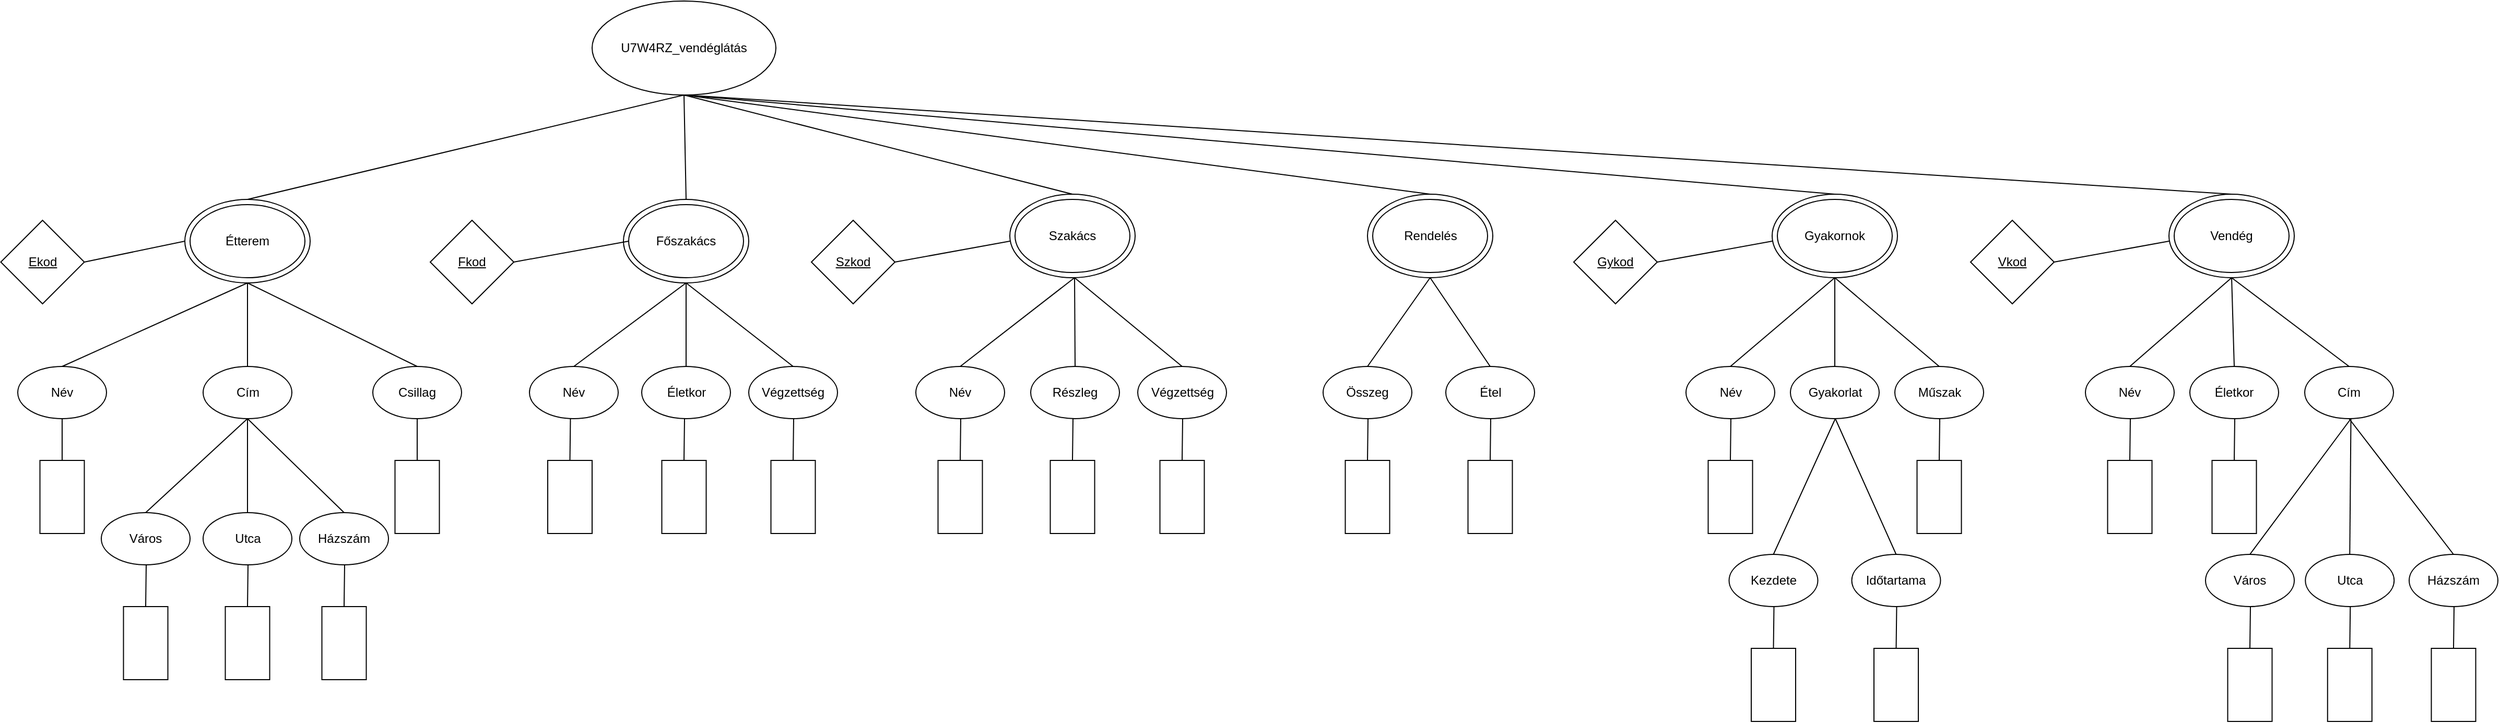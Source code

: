 <mxfile version="28.2.5">
  <diagram name="1 oldal" id="_nQqRZ-DHJSDxQSo--ur">
    <mxGraphModel dx="2911" dy="1260" grid="1" gridSize="10" guides="1" tooltips="1" connect="1" arrows="1" fold="1" page="1" pageScale="1" pageWidth="827" pageHeight="1169" math="0" shadow="0">
      <root>
        <mxCell id="0" />
        <mxCell id="1" parent="0" />
        <mxCell id="N8nY6ACUageVCmm9aM_i-1" value="U7W4RZ_vendéglátás" style="ellipse;whiteSpace=wrap;html=1;" parent="1" vertex="1">
          <mxGeometry x="420" y="50" width="176" height="90" as="geometry" />
        </mxCell>
        <mxCell id="N8nY6ACUageVCmm9aM_i-2" value="" style="ellipse;whiteSpace=wrap;html=1;" parent="1" vertex="1">
          <mxGeometry x="30" y="240" width="120" height="80" as="geometry" />
        </mxCell>
        <mxCell id="N8nY6ACUageVCmm9aM_i-3" value="Étterem" style="ellipse;whiteSpace=wrap;html=1;" parent="1" vertex="1">
          <mxGeometry x="35" y="245" width="110" height="70" as="geometry" />
        </mxCell>
        <mxCell id="N8nY6ACUageVCmm9aM_i-4" value="" style="ellipse;whiteSpace=wrap;html=1;" parent="1" vertex="1">
          <mxGeometry x="450" y="240" width="120" height="80" as="geometry" />
        </mxCell>
        <mxCell id="N8nY6ACUageVCmm9aM_i-5" value="Főszakács" style="ellipse;whiteSpace=wrap;html=1;" parent="1" vertex="1">
          <mxGeometry x="455" y="245" width="110" height="70" as="geometry" />
        </mxCell>
        <mxCell id="N8nY6ACUageVCmm9aM_i-6" value="" style="ellipse;whiteSpace=wrap;html=1;" parent="1" vertex="1">
          <mxGeometry x="820" y="235" width="120" height="80" as="geometry" />
        </mxCell>
        <mxCell id="N8nY6ACUageVCmm9aM_i-7" value="Szakács" style="ellipse;whiteSpace=wrap;html=1;" parent="1" vertex="1">
          <mxGeometry x="825" y="240" width="110" height="70" as="geometry" />
        </mxCell>
        <mxCell id="N8nY6ACUageVCmm9aM_i-8" value="" style="ellipse;whiteSpace=wrap;html=1;" parent="1" vertex="1">
          <mxGeometry x="1930" y="235" width="120" height="80" as="geometry" />
        </mxCell>
        <mxCell id="N8nY6ACUageVCmm9aM_i-9" value="Vendég" style="ellipse;whiteSpace=wrap;html=1;" parent="1" vertex="1">
          <mxGeometry x="1935" y="240" width="110" height="70" as="geometry" />
        </mxCell>
        <mxCell id="N8nY6ACUageVCmm9aM_i-12" value="" style="ellipse;whiteSpace=wrap;html=1;" parent="1" vertex="1">
          <mxGeometry x="1550" y="235" width="120" height="80" as="geometry" />
        </mxCell>
        <mxCell id="N8nY6ACUageVCmm9aM_i-13" value="Gyakornok" style="ellipse;whiteSpace=wrap;html=1;" parent="1" vertex="1">
          <mxGeometry x="1555" y="240" width="110" height="70" as="geometry" />
        </mxCell>
        <mxCell id="N8nY6ACUageVCmm9aM_i-14" value="" style="ellipse;whiteSpace=wrap;html=1;" parent="1" vertex="1">
          <mxGeometry x="1162.5" y="235" width="120" height="80" as="geometry" />
        </mxCell>
        <mxCell id="N8nY6ACUageVCmm9aM_i-15" value="Rendelés" style="ellipse;whiteSpace=wrap;html=1;" parent="1" vertex="1">
          <mxGeometry x="1167.5" y="240" width="110" height="70" as="geometry" />
        </mxCell>
        <mxCell id="N8nY6ACUageVCmm9aM_i-16" value="" style="endArrow=none;html=1;rounded=0;entryX=0.5;entryY=1;entryDx=0;entryDy=0;exitX=0.5;exitY=0;exitDx=0;exitDy=0;" parent="1" source="N8nY6ACUageVCmm9aM_i-2" target="N8nY6ACUageVCmm9aM_i-1" edge="1">
          <mxGeometry width="50" height="50" relative="1" as="geometry">
            <mxPoint x="390" y="380" as="sourcePoint" />
            <mxPoint x="440" y="330" as="targetPoint" />
          </mxGeometry>
        </mxCell>
        <mxCell id="N8nY6ACUageVCmm9aM_i-17" value="" style="endArrow=none;html=1;rounded=0;entryX=0.5;entryY=1;entryDx=0;entryDy=0;exitX=0.5;exitY=0;exitDx=0;exitDy=0;" parent="1" source="N8nY6ACUageVCmm9aM_i-4" target="N8nY6ACUageVCmm9aM_i-1" edge="1">
          <mxGeometry width="50" height="50" relative="1" as="geometry">
            <mxPoint x="695" y="285" as="sourcePoint" />
            <mxPoint x="763" y="135" as="targetPoint" />
          </mxGeometry>
        </mxCell>
        <mxCell id="N8nY6ACUageVCmm9aM_i-18" value="" style="endArrow=none;html=1;rounded=0;entryX=0.5;entryY=1;entryDx=0;entryDy=0;exitX=0.5;exitY=0;exitDx=0;exitDy=0;" parent="1" source="N8nY6ACUageVCmm9aM_i-6" target="N8nY6ACUageVCmm9aM_i-1" edge="1">
          <mxGeometry width="50" height="50" relative="1" as="geometry">
            <mxPoint x="800" y="325" as="sourcePoint" />
            <mxPoint x="798" y="145" as="targetPoint" />
          </mxGeometry>
        </mxCell>
        <mxCell id="N8nY6ACUageVCmm9aM_i-19" value="" style="endArrow=none;html=1;rounded=0;entryX=0.5;entryY=1;entryDx=0;entryDy=0;exitX=0.5;exitY=0;exitDx=0;exitDy=0;" parent="1" source="N8nY6ACUageVCmm9aM_i-14" target="N8nY6ACUageVCmm9aM_i-1" edge="1">
          <mxGeometry width="50" height="50" relative="1" as="geometry">
            <mxPoint x="880" y="325" as="sourcePoint" />
            <mxPoint x="798" y="145" as="targetPoint" />
          </mxGeometry>
        </mxCell>
        <mxCell id="N8nY6ACUageVCmm9aM_i-20" value="" style="endArrow=none;html=1;rounded=0;entryX=0.5;entryY=1;entryDx=0;entryDy=0;exitX=0.5;exitY=0;exitDx=0;exitDy=0;" parent="1" source="N8nY6ACUageVCmm9aM_i-12" target="N8nY6ACUageVCmm9aM_i-1" edge="1">
          <mxGeometry width="50" height="50" relative="1" as="geometry">
            <mxPoint x="1020" y="325" as="sourcePoint" />
            <mxPoint x="798" y="145" as="targetPoint" />
          </mxGeometry>
        </mxCell>
        <mxCell id="N8nY6ACUageVCmm9aM_i-21" value="" style="endArrow=none;html=1;rounded=0;exitX=0.5;exitY=0;exitDx=0;exitDy=0;entryX=0.5;entryY=1;entryDx=0;entryDy=0;" parent="1" source="N8nY6ACUageVCmm9aM_i-8" target="N8nY6ACUageVCmm9aM_i-1" edge="1">
          <mxGeometry width="50" height="50" relative="1" as="geometry">
            <mxPoint x="1100" y="225" as="sourcePoint" />
            <mxPoint x="800" y="145" as="targetPoint" />
          </mxGeometry>
        </mxCell>
        <mxCell id="N8nY6ACUageVCmm9aM_i-22" value="Név" style="ellipse;whiteSpace=wrap;html=1;" parent="1" vertex="1">
          <mxGeometry x="-130" y="400" width="85" height="50" as="geometry" />
        </mxCell>
        <mxCell id="N8nY6ACUageVCmm9aM_i-23" value="Cím" style="ellipse;whiteSpace=wrap;html=1;" parent="1" vertex="1">
          <mxGeometry x="47.5" y="400" width="85" height="50" as="geometry" />
        </mxCell>
        <mxCell id="N8nY6ACUageVCmm9aM_i-24" value="Csillag" style="ellipse;whiteSpace=wrap;html=1;" parent="1" vertex="1">
          <mxGeometry x="210" y="400" width="85" height="50" as="geometry" />
        </mxCell>
        <mxCell id="N8nY6ACUageVCmm9aM_i-25" value="" style="endArrow=none;html=1;rounded=0;entryX=0.5;entryY=1;entryDx=0;entryDy=0;exitX=0.5;exitY=0;exitDx=0;exitDy=0;" parent="1" source="N8nY6ACUageVCmm9aM_i-22" target="N8nY6ACUageVCmm9aM_i-2" edge="1">
          <mxGeometry width="50" height="50" relative="1" as="geometry">
            <mxPoint x="330" y="380" as="sourcePoint" />
            <mxPoint x="20" y="320" as="targetPoint" />
          </mxGeometry>
        </mxCell>
        <mxCell id="N8nY6ACUageVCmm9aM_i-26" value="" style="endArrow=none;html=1;rounded=0;entryX=0.5;entryY=1;entryDx=0;entryDy=0;exitX=0.5;exitY=0;exitDx=0;exitDy=0;" parent="1" source="N8nY6ACUageVCmm9aM_i-23" target="N8nY6ACUageVCmm9aM_i-2" edge="1">
          <mxGeometry width="50" height="50" relative="1" as="geometry">
            <mxPoint x="30" y="440" as="sourcePoint" />
            <mxPoint x="137" y="360" as="targetPoint" />
          </mxGeometry>
        </mxCell>
        <mxCell id="N8nY6ACUageVCmm9aM_i-27" value="" style="endArrow=none;html=1;rounded=0;entryX=0.5;entryY=1;entryDx=0;entryDy=0;exitX=0.5;exitY=0;exitDx=0;exitDy=0;" parent="1" source="N8nY6ACUageVCmm9aM_i-24" target="N8nY6ACUageVCmm9aM_i-2" edge="1">
          <mxGeometry width="50" height="50" relative="1" as="geometry">
            <mxPoint x="210" y="450" as="sourcePoint" />
            <mxPoint x="150" y="320" as="targetPoint" />
          </mxGeometry>
        </mxCell>
        <mxCell id="N8nY6ACUageVCmm9aM_i-28" value="" style="rounded=0;whiteSpace=wrap;html=1;direction=south;" parent="1" vertex="1">
          <mxGeometry x="-108.75" y="490" width="42.5" height="70" as="geometry" />
        </mxCell>
        <mxCell id="N8nY6ACUageVCmm9aM_i-29" value="" style="endArrow=none;html=1;rounded=0;entryX=0.5;entryY=1;entryDx=0;entryDy=0;exitX=0;exitY=0.5;exitDx=0;exitDy=0;" parent="1" source="N8nY6ACUageVCmm9aM_i-28" target="N8nY6ACUageVCmm9aM_i-22" edge="1">
          <mxGeometry width="50" height="50" relative="1" as="geometry">
            <mxPoint x="330" y="380" as="sourcePoint" />
            <mxPoint x="380" y="330" as="targetPoint" />
          </mxGeometry>
        </mxCell>
        <mxCell id="N8nY6ACUageVCmm9aM_i-30" value="" style="rounded=0;whiteSpace=wrap;html=1;direction=south;" parent="1" vertex="1">
          <mxGeometry x="231.25" y="490" width="42.5" height="70" as="geometry" />
        </mxCell>
        <mxCell id="N8nY6ACUageVCmm9aM_i-31" value="" style="endArrow=none;html=1;rounded=0;exitX=0;exitY=0.5;exitDx=0;exitDy=0;entryX=0.5;entryY=1;entryDx=0;entryDy=0;" parent="1" source="N8nY6ACUageVCmm9aM_i-30" target="N8nY6ACUageVCmm9aM_i-24" edge="1">
          <mxGeometry width="50" height="50" relative="1" as="geometry">
            <mxPoint x="40" y="500" as="sourcePoint" />
            <mxPoint x="60" y="470" as="targetPoint" />
          </mxGeometry>
        </mxCell>
        <mxCell id="N8nY6ACUageVCmm9aM_i-32" value="Város" style="ellipse;whiteSpace=wrap;html=1;" parent="1" vertex="1">
          <mxGeometry x="-50" y="540" width="85" height="50" as="geometry" />
        </mxCell>
        <mxCell id="N8nY6ACUageVCmm9aM_i-33" value="Utca" style="ellipse;whiteSpace=wrap;html=1;" parent="1" vertex="1">
          <mxGeometry x="47.5" y="540" width="85" height="50" as="geometry" />
        </mxCell>
        <mxCell id="N8nY6ACUageVCmm9aM_i-34" value="Házszám" style="ellipse;whiteSpace=wrap;html=1;" parent="1" vertex="1">
          <mxGeometry x="140" y="540" width="85" height="50" as="geometry" />
        </mxCell>
        <mxCell id="N8nY6ACUageVCmm9aM_i-35" value="" style="endArrow=none;html=1;rounded=0;entryX=0.5;entryY=1;entryDx=0;entryDy=0;exitX=0.5;exitY=0;exitDx=0;exitDy=0;" parent="1" source="N8nY6ACUageVCmm9aM_i-32" target="N8nY6ACUageVCmm9aM_i-23" edge="1">
          <mxGeometry width="50" height="50" relative="1" as="geometry">
            <mxPoint x="-20" y="450" as="sourcePoint" />
            <mxPoint x="157" y="370" as="targetPoint" />
          </mxGeometry>
        </mxCell>
        <mxCell id="N8nY6ACUageVCmm9aM_i-36" value="" style="endArrow=none;html=1;rounded=0;entryX=0.5;entryY=1;entryDx=0;entryDy=0;exitX=0.5;exitY=0;exitDx=0;exitDy=0;" parent="1" source="N8nY6ACUageVCmm9aM_i-33" target="N8nY6ACUageVCmm9aM_i-23" edge="1">
          <mxGeometry width="50" height="50" relative="1" as="geometry">
            <mxPoint x="150" y="540" as="sourcePoint" />
            <mxPoint x="327" y="460" as="targetPoint" />
          </mxGeometry>
        </mxCell>
        <mxCell id="N8nY6ACUageVCmm9aM_i-37" value="" style="endArrow=none;html=1;rounded=0;entryX=0.5;entryY=1;entryDx=0;entryDy=0;exitX=0.5;exitY=0;exitDx=0;exitDy=0;" parent="1" source="N8nY6ACUageVCmm9aM_i-34" target="N8nY6ACUageVCmm9aM_i-23" edge="1">
          <mxGeometry width="50" height="50" relative="1" as="geometry">
            <mxPoint x="100" y="550" as="sourcePoint" />
            <mxPoint x="277" y="470" as="targetPoint" />
          </mxGeometry>
        </mxCell>
        <mxCell id="N8nY6ACUageVCmm9aM_i-38" value="" style="rounded=0;whiteSpace=wrap;html=1;direction=south;" parent="1" vertex="1">
          <mxGeometry x="-28.75" y="630" width="42.5" height="70" as="geometry" />
        </mxCell>
        <mxCell id="N8nY6ACUageVCmm9aM_i-39" value="" style="endArrow=none;html=1;rounded=0;entryX=0.5;entryY=1;entryDx=0;entryDy=0;exitX=0;exitY=0.5;exitDx=0;exitDy=0;" parent="1" source="N8nY6ACUageVCmm9aM_i-38" edge="1">
          <mxGeometry width="50" height="50" relative="1" as="geometry">
            <mxPoint x="410" y="520" as="sourcePoint" />
            <mxPoint x="-7" y="590" as="targetPoint" />
          </mxGeometry>
        </mxCell>
        <mxCell id="N8nY6ACUageVCmm9aM_i-40" value="" style="rounded=0;whiteSpace=wrap;html=1;direction=south;" parent="1" vertex="1">
          <mxGeometry x="68.75" y="630" width="42.5" height="70" as="geometry" />
        </mxCell>
        <mxCell id="N8nY6ACUageVCmm9aM_i-41" value="" style="endArrow=none;html=1;rounded=0;entryX=0.5;entryY=1;entryDx=0;entryDy=0;exitX=0;exitY=0.5;exitDx=0;exitDy=0;" parent="1" source="N8nY6ACUageVCmm9aM_i-40" edge="1">
          <mxGeometry width="50" height="50" relative="1" as="geometry">
            <mxPoint x="507.5" y="520" as="sourcePoint" />
            <mxPoint x="90.5" y="590" as="targetPoint" />
          </mxGeometry>
        </mxCell>
        <mxCell id="N8nY6ACUageVCmm9aM_i-42" value="" style="rounded=0;whiteSpace=wrap;html=1;direction=south;" parent="1" vertex="1">
          <mxGeometry x="161.25" y="630" width="42.5" height="70" as="geometry" />
        </mxCell>
        <mxCell id="N8nY6ACUageVCmm9aM_i-43" value="" style="endArrow=none;html=1;rounded=0;entryX=0.5;entryY=1;entryDx=0;entryDy=0;exitX=0;exitY=0.5;exitDx=0;exitDy=0;" parent="1" source="N8nY6ACUageVCmm9aM_i-42" edge="1">
          <mxGeometry width="50" height="50" relative="1" as="geometry">
            <mxPoint x="600" y="520" as="sourcePoint" />
            <mxPoint x="183" y="590" as="targetPoint" />
          </mxGeometry>
        </mxCell>
        <mxCell id="N8nY6ACUageVCmm9aM_i-44" value="&lt;u&gt;Ekod&lt;/u&gt;" style="rhombus;whiteSpace=wrap;html=1;" parent="1" vertex="1">
          <mxGeometry x="-146.25" y="260" width="80" height="80" as="geometry" />
        </mxCell>
        <mxCell id="N8nY6ACUageVCmm9aM_i-45" value="" style="endArrow=none;html=1;rounded=0;entryX=0;entryY=0.5;entryDx=0;entryDy=0;exitX=1;exitY=0.5;exitDx=0;exitDy=0;" parent="1" source="N8nY6ACUageVCmm9aM_i-44" target="N8nY6ACUageVCmm9aM_i-2" edge="1">
          <mxGeometry width="50" height="50" relative="1" as="geometry">
            <mxPoint x="10" y="410" as="sourcePoint" />
            <mxPoint x="187" y="330" as="targetPoint" />
          </mxGeometry>
        </mxCell>
        <mxCell id="il1cukU8HczHpNiMkcWU-1" value="Név" style="ellipse;whiteSpace=wrap;html=1;" parent="1" vertex="1">
          <mxGeometry x="360" y="400" width="85" height="50" as="geometry" />
        </mxCell>
        <mxCell id="il1cukU8HczHpNiMkcWU-2" value="" style="endArrow=none;html=1;rounded=0;entryX=0.5;entryY=1;entryDx=0;entryDy=0;exitX=0.5;exitY=0;exitDx=0;exitDy=0;" parent="1" source="il1cukU8HczHpNiMkcWU-1" target="N8nY6ACUageVCmm9aM_i-4" edge="1">
          <mxGeometry width="50" height="50" relative="1" as="geometry">
            <mxPoint x="820" y="380" as="sourcePoint" />
            <mxPoint x="525" y="260" as="targetPoint" />
          </mxGeometry>
        </mxCell>
        <mxCell id="il1cukU8HczHpNiMkcWU-3" value="Életkor" style="ellipse;whiteSpace=wrap;html=1;" parent="1" vertex="1">
          <mxGeometry x="467.5" y="400" width="85" height="50" as="geometry" />
        </mxCell>
        <mxCell id="il1cukU8HczHpNiMkcWU-4" value="" style="endArrow=none;html=1;rounded=0;entryX=0.5;entryY=1;entryDx=0;entryDy=0;exitX=0.5;exitY=0;exitDx=0;exitDy=0;" parent="1" source="il1cukU8HczHpNiMkcWU-3" target="N8nY6ACUageVCmm9aM_i-4" edge="1">
          <mxGeometry width="50" height="50" relative="1" as="geometry">
            <mxPoint x="945" y="400" as="sourcePoint" />
            <mxPoint x="495" y="260" as="targetPoint" />
          </mxGeometry>
        </mxCell>
        <mxCell id="il1cukU8HczHpNiMkcWU-5" value="Végzettség" style="ellipse;whiteSpace=wrap;html=1;" parent="1" vertex="1">
          <mxGeometry x="570" y="400" width="85" height="50" as="geometry" />
        </mxCell>
        <mxCell id="il1cukU8HczHpNiMkcWU-6" value="" style="endArrow=none;html=1;rounded=0;entryX=0.5;entryY=1;entryDx=0;entryDy=0;exitX=0.5;exitY=0;exitDx=0;exitDy=0;" parent="1" source="il1cukU8HczHpNiMkcWU-5" target="N8nY6ACUageVCmm9aM_i-4" edge="1">
          <mxGeometry width="50" height="50" relative="1" as="geometry">
            <mxPoint x="1010" y="430" as="sourcePoint" />
            <mxPoint x="770" y="370" as="targetPoint" />
          </mxGeometry>
        </mxCell>
        <mxCell id="il1cukU8HczHpNiMkcWU-7" value="&lt;u&gt;Fkod&lt;/u&gt;" style="rhombus;whiteSpace=wrap;html=1;" parent="1" vertex="1">
          <mxGeometry x="265" y="260" width="80" height="80" as="geometry" />
        </mxCell>
        <mxCell id="il1cukU8HczHpNiMkcWU-8" value="" style="endArrow=none;html=1;rounded=0;entryX=0;entryY=0.5;entryDx=0;entryDy=0;exitX=1;exitY=0.5;exitDx=0;exitDy=0;" parent="1" source="il1cukU8HczHpNiMkcWU-7" edge="1">
          <mxGeometry width="50" height="50" relative="1" as="geometry">
            <mxPoint x="421.25" y="410" as="sourcePoint" />
            <mxPoint x="455" y="280" as="targetPoint" />
          </mxGeometry>
        </mxCell>
        <mxCell id="eT_4xWU_fe6jKY7ryJaL-1" value="&lt;u&gt;Szkod&lt;/u&gt;" style="rhombus;whiteSpace=wrap;html=1;" parent="1" vertex="1">
          <mxGeometry x="630" y="260" width="80" height="80" as="geometry" />
        </mxCell>
        <mxCell id="eT_4xWU_fe6jKY7ryJaL-2" value="" style="endArrow=none;html=1;rounded=0;entryX=0;entryY=0.5;entryDx=0;entryDy=0;exitX=1;exitY=0.5;exitDx=0;exitDy=0;" parent="1" source="eT_4xWU_fe6jKY7ryJaL-1" edge="1">
          <mxGeometry width="50" height="50" relative="1" as="geometry">
            <mxPoint x="786.25" y="410" as="sourcePoint" />
            <mxPoint x="820" y="280" as="targetPoint" />
          </mxGeometry>
        </mxCell>
        <mxCell id="eT_4xWU_fe6jKY7ryJaL-3" value="Név" style="ellipse;whiteSpace=wrap;html=1;" parent="1" vertex="1">
          <mxGeometry x="730" y="400" width="85" height="50" as="geometry" />
        </mxCell>
        <mxCell id="eT_4xWU_fe6jKY7ryJaL-4" value="Részleg" style="ellipse;whiteSpace=wrap;html=1;" parent="1" vertex="1">
          <mxGeometry x="840" y="400" width="85" height="50" as="geometry" />
        </mxCell>
        <mxCell id="eT_4xWU_fe6jKY7ryJaL-5" value="Végzettség" style="ellipse;whiteSpace=wrap;html=1;" parent="1" vertex="1">
          <mxGeometry x="942.5" y="400" width="85" height="50" as="geometry" />
        </mxCell>
        <mxCell id="eT_4xWU_fe6jKY7ryJaL-6" value="" style="endArrow=none;html=1;rounded=0;entryX=0.5;entryY=1;entryDx=0;entryDy=0;exitX=0.5;exitY=0;exitDx=0;exitDy=0;" parent="1" source="eT_4xWU_fe6jKY7ryJaL-3" edge="1">
          <mxGeometry width="50" height="50" relative="1" as="geometry">
            <mxPoint x="775" y="395" as="sourcePoint" />
            <mxPoint x="882" y="315" as="targetPoint" />
          </mxGeometry>
        </mxCell>
        <mxCell id="eT_4xWU_fe6jKY7ryJaL-7" value="" style="endArrow=none;html=1;rounded=0;entryX=0.5;entryY=1;entryDx=0;entryDy=0;exitX=0.5;exitY=0;exitDx=0;exitDy=0;" parent="1" source="eT_4xWU_fe6jKY7ryJaL-4" edge="1">
          <mxGeometry width="50" height="50" relative="1" as="geometry">
            <mxPoint x="882" y="395" as="sourcePoint" />
            <mxPoint x="882" y="315" as="targetPoint" />
          </mxGeometry>
        </mxCell>
        <mxCell id="eT_4xWU_fe6jKY7ryJaL-8" value="" style="endArrow=none;html=1;rounded=0;entryX=0.5;entryY=1;entryDx=0;entryDy=0;exitX=0.5;exitY=0;exitDx=0;exitDy=0;" parent="1" source="eT_4xWU_fe6jKY7ryJaL-5" edge="1">
          <mxGeometry width="50" height="50" relative="1" as="geometry">
            <mxPoint x="985" y="395" as="sourcePoint" />
            <mxPoint x="882" y="315" as="targetPoint" />
          </mxGeometry>
        </mxCell>
        <mxCell id="eT_4xWU_fe6jKY7ryJaL-10" value="Összeg" style="ellipse;whiteSpace=wrap;html=1;" parent="1" vertex="1">
          <mxGeometry x="1120" y="400" width="85" height="50" as="geometry" />
        </mxCell>
        <mxCell id="eT_4xWU_fe6jKY7ryJaL-11" value="Étel" style="ellipse;whiteSpace=wrap;html=1;" parent="1" vertex="1">
          <mxGeometry x="1237.5" y="400" width="85" height="50" as="geometry" />
        </mxCell>
        <mxCell id="eT_4xWU_fe6jKY7ryJaL-12" value="" style="endArrow=none;html=1;rounded=0;entryX=0.5;entryY=1;entryDx=0;entryDy=0;exitX=0.5;exitY=0;exitDx=0;exitDy=0;" parent="1" source="eT_4xWU_fe6jKY7ryJaL-10" target="N8nY6ACUageVCmm9aM_i-14" edge="1">
          <mxGeometry width="50" height="50" relative="1" as="geometry">
            <mxPoint x="1043" y="435" as="sourcePoint" />
            <mxPoint x="940" y="350" as="targetPoint" />
          </mxGeometry>
        </mxCell>
        <mxCell id="eT_4xWU_fe6jKY7ryJaL-13" value="" style="endArrow=none;html=1;rounded=0;entryX=0.5;entryY=1;entryDx=0;entryDy=0;exitX=0.5;exitY=0;exitDx=0;exitDy=0;" parent="1" source="eT_4xWU_fe6jKY7ryJaL-11" target="N8nY6ACUageVCmm9aM_i-14" edge="1">
          <mxGeometry width="50" height="50" relative="1" as="geometry">
            <mxPoint x="1343" y="425" as="sourcePoint" />
            <mxPoint x="1240" y="340" as="targetPoint" />
          </mxGeometry>
        </mxCell>
        <mxCell id="eT_4xWU_fe6jKY7ryJaL-14" value="Név" style="ellipse;whiteSpace=wrap;html=1;" parent="1" vertex="1">
          <mxGeometry x="1467.5" y="400" width="85" height="50" as="geometry" />
        </mxCell>
        <mxCell id="eT_4xWU_fe6jKY7ryJaL-15" value="&lt;u&gt;Gykod&lt;/u&gt;" style="rhombus;whiteSpace=wrap;html=1;" parent="1" vertex="1">
          <mxGeometry x="1360" y="260" width="80" height="80" as="geometry" />
        </mxCell>
        <mxCell id="eT_4xWU_fe6jKY7ryJaL-16" value="" style="endArrow=none;html=1;rounded=0;entryX=0;entryY=0.5;entryDx=0;entryDy=0;exitX=1;exitY=0.5;exitDx=0;exitDy=0;" parent="1" source="eT_4xWU_fe6jKY7ryJaL-15" edge="1">
          <mxGeometry width="50" height="50" relative="1" as="geometry">
            <mxPoint x="1516.25" y="410" as="sourcePoint" />
            <mxPoint x="1550" y="280" as="targetPoint" />
          </mxGeometry>
        </mxCell>
        <mxCell id="eT_4xWU_fe6jKY7ryJaL-17" value="Gyakorlat" style="ellipse;whiteSpace=wrap;html=1;" parent="1" vertex="1">
          <mxGeometry x="1567.5" y="400" width="85" height="50" as="geometry" />
        </mxCell>
        <mxCell id="eT_4xWU_fe6jKY7ryJaL-18" value="Műszak" style="ellipse;whiteSpace=wrap;html=1;" parent="1" vertex="1">
          <mxGeometry x="1667.5" y="400" width="85" height="50" as="geometry" />
        </mxCell>
        <mxCell id="eT_4xWU_fe6jKY7ryJaL-19" value="" style="endArrow=none;html=1;rounded=0;entryX=0.5;entryY=1;entryDx=0;entryDy=0;exitX=0.5;exitY=0;exitDx=0;exitDy=0;" parent="1" source="eT_4xWU_fe6jKY7ryJaL-14" target="N8nY6ACUageVCmm9aM_i-12" edge="1">
          <mxGeometry width="50" height="50" relative="1" as="geometry">
            <mxPoint x="1307" y="455" as="sourcePoint" />
            <mxPoint x="1250" y="370" as="targetPoint" />
          </mxGeometry>
        </mxCell>
        <mxCell id="eT_4xWU_fe6jKY7ryJaL-20" value="" style="endArrow=none;html=1;rounded=0;entryX=0.5;entryY=1;entryDx=0;entryDy=0;exitX=0.5;exitY=0;exitDx=0;exitDy=0;" parent="1" source="eT_4xWU_fe6jKY7ryJaL-17" target="N8nY6ACUageVCmm9aM_i-12" edge="1">
          <mxGeometry width="50" height="50" relative="1" as="geometry">
            <mxPoint x="1557" y="465" as="sourcePoint" />
            <mxPoint x="1500" y="380" as="targetPoint" />
          </mxGeometry>
        </mxCell>
        <mxCell id="eT_4xWU_fe6jKY7ryJaL-21" value="" style="endArrow=none;html=1;rounded=0;entryX=0.5;entryY=1;entryDx=0;entryDy=0;exitX=0.5;exitY=0;exitDx=0;exitDy=0;" parent="1" source="eT_4xWU_fe6jKY7ryJaL-18" target="N8nY6ACUageVCmm9aM_i-12" edge="1">
          <mxGeometry width="50" height="50" relative="1" as="geometry">
            <mxPoint x="1707" y="465" as="sourcePoint" />
            <mxPoint x="1650" y="380" as="targetPoint" />
          </mxGeometry>
        </mxCell>
        <mxCell id="eT_4xWU_fe6jKY7ryJaL-22" value="Kezdete" style="ellipse;whiteSpace=wrap;html=1;" parent="1" vertex="1">
          <mxGeometry x="1508.75" y="580" width="85" height="50" as="geometry" />
        </mxCell>
        <mxCell id="eT_4xWU_fe6jKY7ryJaL-23" value="Időtartama" style="ellipse;whiteSpace=wrap;html=1;" parent="1" vertex="1">
          <mxGeometry x="1626.25" y="580" width="85" height="50" as="geometry" />
        </mxCell>
        <mxCell id="eT_4xWU_fe6jKY7ryJaL-24" value="" style="endArrow=none;html=1;rounded=0;entryX=0.5;entryY=1;entryDx=0;entryDy=0;exitX=0.5;exitY=0;exitDx=0;exitDy=0;" parent="1" source="eT_4xWU_fe6jKY7ryJaL-22" edge="1">
          <mxGeometry width="50" height="50" relative="1" as="geometry">
            <mxPoint x="1430.5" y="570" as="sourcePoint" />
            <mxPoint x="1610.5" y="450" as="targetPoint" />
          </mxGeometry>
        </mxCell>
        <mxCell id="eT_4xWU_fe6jKY7ryJaL-25" value="" style="endArrow=none;html=1;rounded=0;entryX=0.5;entryY=1;entryDx=0;entryDy=0;exitX=0.5;exitY=0;exitDx=0;exitDy=0;" parent="1" source="eT_4xWU_fe6jKY7ryJaL-23" edge="1">
          <mxGeometry width="50" height="50" relative="1" as="geometry">
            <mxPoint x="1730.5" y="560" as="sourcePoint" />
            <mxPoint x="1610.5" y="450" as="targetPoint" />
          </mxGeometry>
        </mxCell>
        <mxCell id="eT_4xWU_fe6jKY7ryJaL-26" value="&lt;u&gt;Vkod&lt;/u&gt;" style="rhombus;whiteSpace=wrap;html=1;" parent="1" vertex="1">
          <mxGeometry x="1740" y="260" width="80" height="80" as="geometry" />
        </mxCell>
        <mxCell id="eT_4xWU_fe6jKY7ryJaL-27" value="" style="endArrow=none;html=1;rounded=0;entryX=0;entryY=0.5;entryDx=0;entryDy=0;exitX=1;exitY=0.5;exitDx=0;exitDy=0;" parent="1" source="eT_4xWU_fe6jKY7ryJaL-26" edge="1">
          <mxGeometry width="50" height="50" relative="1" as="geometry">
            <mxPoint x="1896.25" y="410" as="sourcePoint" />
            <mxPoint x="1930" y="280" as="targetPoint" />
          </mxGeometry>
        </mxCell>
        <mxCell id="eT_4xWU_fe6jKY7ryJaL-28" value="Név" style="ellipse;whiteSpace=wrap;html=1;" parent="1" vertex="1">
          <mxGeometry x="1850" y="400" width="85" height="50" as="geometry" />
        </mxCell>
        <mxCell id="eT_4xWU_fe6jKY7ryJaL-29" value="Életkor" style="ellipse;whiteSpace=wrap;html=1;" parent="1" vertex="1">
          <mxGeometry x="1950" y="400" width="85" height="50" as="geometry" />
        </mxCell>
        <mxCell id="eT_4xWU_fe6jKY7ryJaL-31" value="" style="endArrow=none;html=1;rounded=0;entryX=0.5;entryY=1;entryDx=0;entryDy=0;exitX=0.5;exitY=0;exitDx=0;exitDy=0;" parent="1" source="eT_4xWU_fe6jKY7ryJaL-28" target="N8nY6ACUageVCmm9aM_i-8" edge="1">
          <mxGeometry width="50" height="50" relative="1" as="geometry">
            <mxPoint x="1570" y="425" as="sourcePoint" />
            <mxPoint x="1670" y="340" as="targetPoint" />
          </mxGeometry>
        </mxCell>
        <mxCell id="eT_4xWU_fe6jKY7ryJaL-32" value="" style="endArrow=none;html=1;rounded=0;entryX=0.5;entryY=1;entryDx=0;entryDy=0;exitX=0.5;exitY=0;exitDx=0;exitDy=0;" parent="1" source="eT_4xWU_fe6jKY7ryJaL-29" target="N8nY6ACUageVCmm9aM_i-8" edge="1">
          <mxGeometry width="50" height="50" relative="1" as="geometry">
            <mxPoint x="1860" y="445" as="sourcePoint" />
            <mxPoint x="1960" y="360" as="targetPoint" />
          </mxGeometry>
        </mxCell>
        <mxCell id="eT_4xWU_fe6jKY7ryJaL-33" value="Cím" style="ellipse;whiteSpace=wrap;html=1;" parent="1" vertex="1">
          <mxGeometry x="2060" y="400" width="85" height="50" as="geometry" />
        </mxCell>
        <mxCell id="eT_4xWU_fe6jKY7ryJaL-34" value="" style="endArrow=none;html=1;rounded=0;entryX=0.5;entryY=0;entryDx=0;entryDy=0;exitX=0.5;exitY=1;exitDx=0;exitDy=0;" parent="1" source="N8nY6ACUageVCmm9aM_i-8" target="eT_4xWU_fe6jKY7ryJaL-33" edge="1">
          <mxGeometry width="50" height="50" relative="1" as="geometry">
            <mxPoint x="1993" y="445" as="sourcePoint" />
            <mxPoint x="1990" y="360" as="targetPoint" />
          </mxGeometry>
        </mxCell>
        <mxCell id="eT_4xWU_fe6jKY7ryJaL-35" value="Város" style="ellipse;whiteSpace=wrap;html=1;" parent="1" vertex="1">
          <mxGeometry x="1965" y="580" width="85" height="50" as="geometry" />
        </mxCell>
        <mxCell id="eT_4xWU_fe6jKY7ryJaL-36" value="Utca" style="ellipse;whiteSpace=wrap;html=1;" parent="1" vertex="1">
          <mxGeometry x="2060.63" y="580" width="85" height="50" as="geometry" />
        </mxCell>
        <mxCell id="eT_4xWU_fe6jKY7ryJaL-37" value="" style="endArrow=none;html=1;rounded=0;entryX=0.5;entryY=1;entryDx=0;entryDy=0;exitX=0.5;exitY=0;exitDx=0;exitDy=0;" parent="1" source="eT_4xWU_fe6jKY7ryJaL-35" edge="1">
          <mxGeometry width="50" height="50" relative="1" as="geometry">
            <mxPoint x="1924.25" y="570" as="sourcePoint" />
            <mxPoint x="2104.25" y="450" as="targetPoint" />
          </mxGeometry>
        </mxCell>
        <mxCell id="eT_4xWU_fe6jKY7ryJaL-38" value="" style="endArrow=none;html=1;rounded=0;entryX=0.5;entryY=1;entryDx=0;entryDy=0;exitX=0.5;exitY=0;exitDx=0;exitDy=0;" parent="1" source="eT_4xWU_fe6jKY7ryJaL-36" edge="1">
          <mxGeometry width="50" height="50" relative="1" as="geometry">
            <mxPoint x="2224.25" y="560" as="sourcePoint" />
            <mxPoint x="2104.25" y="450" as="targetPoint" />
          </mxGeometry>
        </mxCell>
        <mxCell id="eT_4xWU_fe6jKY7ryJaL-39" value="Házszám" style="ellipse;whiteSpace=wrap;html=1;" parent="1" vertex="1">
          <mxGeometry x="2160" y="580" width="85" height="50" as="geometry" />
        </mxCell>
        <mxCell id="eT_4xWU_fe6jKY7ryJaL-40" value="" style="endArrow=none;html=1;rounded=0;entryX=0.5;entryY=1;entryDx=0;entryDy=0;exitX=0.5;exitY=0;exitDx=0;exitDy=0;" parent="1" source="eT_4xWU_fe6jKY7ryJaL-39" target="eT_4xWU_fe6jKY7ryJaL-33" edge="1">
          <mxGeometry width="50" height="50" relative="1" as="geometry">
            <mxPoint x="2260" y="660" as="sourcePoint" />
            <mxPoint x="2140" y="550" as="targetPoint" />
          </mxGeometry>
        </mxCell>
        <mxCell id="eT_4xWU_fe6jKY7ryJaL-42" value="" style="rounded=0;whiteSpace=wrap;html=1;direction=south;" parent="1" vertex="1">
          <mxGeometry x="377.5" y="490" width="42.5" height="70" as="geometry" />
        </mxCell>
        <mxCell id="eT_4xWU_fe6jKY7ryJaL-43" value="" style="endArrow=none;html=1;rounded=0;exitX=0;exitY=0.5;exitDx=0;exitDy=0;entryX=0.5;entryY=1;entryDx=0;entryDy=0;" parent="1" source="eT_4xWU_fe6jKY7ryJaL-42" edge="1">
          <mxGeometry width="50" height="50" relative="1" as="geometry">
            <mxPoint x="186.25" y="500" as="sourcePoint" />
            <mxPoint x="399.25" y="450" as="targetPoint" />
          </mxGeometry>
        </mxCell>
        <mxCell id="eT_4xWU_fe6jKY7ryJaL-44" value="" style="rounded=0;whiteSpace=wrap;html=1;direction=south;" parent="1" vertex="1">
          <mxGeometry x="486.75" y="490" width="42.5" height="70" as="geometry" />
        </mxCell>
        <mxCell id="eT_4xWU_fe6jKY7ryJaL-45" value="" style="endArrow=none;html=1;rounded=0;exitX=0;exitY=0.5;exitDx=0;exitDy=0;entryX=0.5;entryY=1;entryDx=0;entryDy=0;" parent="1" source="eT_4xWU_fe6jKY7ryJaL-44" edge="1">
          <mxGeometry width="50" height="50" relative="1" as="geometry">
            <mxPoint x="295.5" y="500" as="sourcePoint" />
            <mxPoint x="508.5" y="450" as="targetPoint" />
          </mxGeometry>
        </mxCell>
        <mxCell id="eT_4xWU_fe6jKY7ryJaL-46" value="" style="rounded=0;whiteSpace=wrap;html=1;direction=south;" parent="1" vertex="1">
          <mxGeometry x="591.25" y="490" width="42.5" height="70" as="geometry" />
        </mxCell>
        <mxCell id="eT_4xWU_fe6jKY7ryJaL-47" value="" style="endArrow=none;html=1;rounded=0;exitX=0;exitY=0.5;exitDx=0;exitDy=0;entryX=0.5;entryY=1;entryDx=0;entryDy=0;" parent="1" source="eT_4xWU_fe6jKY7ryJaL-46" edge="1">
          <mxGeometry width="50" height="50" relative="1" as="geometry">
            <mxPoint x="400" y="500" as="sourcePoint" />
            <mxPoint x="613" y="450" as="targetPoint" />
          </mxGeometry>
        </mxCell>
        <mxCell id="eT_4xWU_fe6jKY7ryJaL-48" value="" style="rounded=0;whiteSpace=wrap;html=1;direction=south;" parent="1" vertex="1">
          <mxGeometry x="751.25" y="490" width="42.5" height="70" as="geometry" />
        </mxCell>
        <mxCell id="eT_4xWU_fe6jKY7ryJaL-49" value="" style="endArrow=none;html=1;rounded=0;exitX=0;exitY=0.5;exitDx=0;exitDy=0;entryX=0.5;entryY=1;entryDx=0;entryDy=0;" parent="1" source="eT_4xWU_fe6jKY7ryJaL-48" edge="1">
          <mxGeometry width="50" height="50" relative="1" as="geometry">
            <mxPoint x="560" y="500" as="sourcePoint" />
            <mxPoint x="773" y="450" as="targetPoint" />
          </mxGeometry>
        </mxCell>
        <mxCell id="eT_4xWU_fe6jKY7ryJaL-50" value="" style="rounded=0;whiteSpace=wrap;html=1;direction=south;" parent="1" vertex="1">
          <mxGeometry x="858.75" y="490" width="42.5" height="70" as="geometry" />
        </mxCell>
        <mxCell id="eT_4xWU_fe6jKY7ryJaL-51" value="" style="endArrow=none;html=1;rounded=0;exitX=0;exitY=0.5;exitDx=0;exitDy=0;entryX=0.5;entryY=1;entryDx=0;entryDy=0;" parent="1" source="eT_4xWU_fe6jKY7ryJaL-50" edge="1">
          <mxGeometry width="50" height="50" relative="1" as="geometry">
            <mxPoint x="667.5" y="500" as="sourcePoint" />
            <mxPoint x="880.5" y="450" as="targetPoint" />
          </mxGeometry>
        </mxCell>
        <mxCell id="eT_4xWU_fe6jKY7ryJaL-52" value="" style="rounded=0;whiteSpace=wrap;html=1;direction=south;" parent="1" vertex="1">
          <mxGeometry x="963.75" y="490" width="42.5" height="70" as="geometry" />
        </mxCell>
        <mxCell id="eT_4xWU_fe6jKY7ryJaL-53" value="" style="endArrow=none;html=1;rounded=0;exitX=0;exitY=0.5;exitDx=0;exitDy=0;entryX=0.5;entryY=1;entryDx=0;entryDy=0;" parent="1" source="eT_4xWU_fe6jKY7ryJaL-52" edge="1">
          <mxGeometry width="50" height="50" relative="1" as="geometry">
            <mxPoint x="772.5" y="500" as="sourcePoint" />
            <mxPoint x="985.5" y="450" as="targetPoint" />
          </mxGeometry>
        </mxCell>
        <mxCell id="eT_4xWU_fe6jKY7ryJaL-54" value="" style="rounded=0;whiteSpace=wrap;html=1;direction=south;" parent="1" vertex="1">
          <mxGeometry x="1141.25" y="490" width="42.5" height="70" as="geometry" />
        </mxCell>
        <mxCell id="eT_4xWU_fe6jKY7ryJaL-55" value="" style="endArrow=none;html=1;rounded=0;exitX=0;exitY=0.5;exitDx=0;exitDy=0;entryX=0.5;entryY=1;entryDx=0;entryDy=0;" parent="1" source="eT_4xWU_fe6jKY7ryJaL-54" edge="1">
          <mxGeometry width="50" height="50" relative="1" as="geometry">
            <mxPoint x="950" y="500" as="sourcePoint" />
            <mxPoint x="1163" y="450" as="targetPoint" />
          </mxGeometry>
        </mxCell>
        <mxCell id="eT_4xWU_fe6jKY7ryJaL-56" value="" style="rounded=0;whiteSpace=wrap;html=1;direction=south;" parent="1" vertex="1">
          <mxGeometry x="1258.75" y="490" width="42.5" height="70" as="geometry" />
        </mxCell>
        <mxCell id="eT_4xWU_fe6jKY7ryJaL-57" value="" style="endArrow=none;html=1;rounded=0;exitX=0;exitY=0.5;exitDx=0;exitDy=0;entryX=0.5;entryY=1;entryDx=0;entryDy=0;" parent="1" source="eT_4xWU_fe6jKY7ryJaL-56" edge="1">
          <mxGeometry width="50" height="50" relative="1" as="geometry">
            <mxPoint x="1067.5" y="500" as="sourcePoint" />
            <mxPoint x="1280.5" y="450" as="targetPoint" />
          </mxGeometry>
        </mxCell>
        <mxCell id="eT_4xWU_fe6jKY7ryJaL-58" value="" style="rounded=0;whiteSpace=wrap;html=1;direction=south;" parent="1" vertex="1">
          <mxGeometry x="1488.75" y="490" width="42.5" height="70" as="geometry" />
        </mxCell>
        <mxCell id="eT_4xWU_fe6jKY7ryJaL-59" value="" style="endArrow=none;html=1;rounded=0;exitX=0;exitY=0.5;exitDx=0;exitDy=0;entryX=0.5;entryY=1;entryDx=0;entryDy=0;" parent="1" source="eT_4xWU_fe6jKY7ryJaL-58" edge="1">
          <mxGeometry width="50" height="50" relative="1" as="geometry">
            <mxPoint x="1297.5" y="500" as="sourcePoint" />
            <mxPoint x="1510.5" y="450" as="targetPoint" />
          </mxGeometry>
        </mxCell>
        <mxCell id="eT_4xWU_fe6jKY7ryJaL-60" value="" style="rounded=0;whiteSpace=wrap;html=1;direction=south;" parent="1" vertex="1">
          <mxGeometry x="1688.75" y="490" width="42.5" height="70" as="geometry" />
        </mxCell>
        <mxCell id="eT_4xWU_fe6jKY7ryJaL-61" value="" style="endArrow=none;html=1;rounded=0;exitX=0;exitY=0.5;exitDx=0;exitDy=0;entryX=0.5;entryY=1;entryDx=0;entryDy=0;" parent="1" source="eT_4xWU_fe6jKY7ryJaL-60" edge="1">
          <mxGeometry width="50" height="50" relative="1" as="geometry">
            <mxPoint x="1497.5" y="500" as="sourcePoint" />
            <mxPoint x="1710.5" y="450" as="targetPoint" />
          </mxGeometry>
        </mxCell>
        <mxCell id="eT_4xWU_fe6jKY7ryJaL-62" value="" style="rounded=0;whiteSpace=wrap;html=1;direction=south;" parent="1" vertex="1">
          <mxGeometry x="1871.25" y="490" width="42.5" height="70" as="geometry" />
        </mxCell>
        <mxCell id="eT_4xWU_fe6jKY7ryJaL-63" value="" style="endArrow=none;html=1;rounded=0;exitX=0;exitY=0.5;exitDx=0;exitDy=0;entryX=0.5;entryY=1;entryDx=0;entryDy=0;" parent="1" source="eT_4xWU_fe6jKY7ryJaL-62" edge="1">
          <mxGeometry width="50" height="50" relative="1" as="geometry">
            <mxPoint x="1680" y="500" as="sourcePoint" />
            <mxPoint x="1893" y="450" as="targetPoint" />
          </mxGeometry>
        </mxCell>
        <mxCell id="eT_4xWU_fe6jKY7ryJaL-64" value="" style="rounded=0;whiteSpace=wrap;html=1;direction=south;" parent="1" vertex="1">
          <mxGeometry x="1971.25" y="490" width="42.5" height="70" as="geometry" />
        </mxCell>
        <mxCell id="eT_4xWU_fe6jKY7ryJaL-65" value="" style="endArrow=none;html=1;rounded=0;exitX=0;exitY=0.5;exitDx=0;exitDy=0;entryX=0.5;entryY=1;entryDx=0;entryDy=0;" parent="1" source="eT_4xWU_fe6jKY7ryJaL-64" edge="1">
          <mxGeometry width="50" height="50" relative="1" as="geometry">
            <mxPoint x="1780" y="500" as="sourcePoint" />
            <mxPoint x="1993" y="450" as="targetPoint" />
          </mxGeometry>
        </mxCell>
        <mxCell id="eT_4xWU_fe6jKY7ryJaL-66" value="" style="rounded=0;whiteSpace=wrap;html=1;direction=south;" parent="1" vertex="1">
          <mxGeometry x="1986.25" y="670" width="42.5" height="70" as="geometry" />
        </mxCell>
        <mxCell id="eT_4xWU_fe6jKY7ryJaL-67" value="" style="endArrow=none;html=1;rounded=0;exitX=0;exitY=0.5;exitDx=0;exitDy=0;entryX=0.5;entryY=1;entryDx=0;entryDy=0;" parent="1" source="eT_4xWU_fe6jKY7ryJaL-66" edge="1">
          <mxGeometry width="50" height="50" relative="1" as="geometry">
            <mxPoint x="1795" y="680" as="sourcePoint" />
            <mxPoint x="2008" y="630" as="targetPoint" />
          </mxGeometry>
        </mxCell>
        <mxCell id="eT_4xWU_fe6jKY7ryJaL-68" value="" style="rounded=0;whiteSpace=wrap;html=1;direction=south;" parent="1" vertex="1">
          <mxGeometry x="2081.88" y="670" width="42.5" height="70" as="geometry" />
        </mxCell>
        <mxCell id="eT_4xWU_fe6jKY7ryJaL-69" value="" style="endArrow=none;html=1;rounded=0;exitX=0;exitY=0.5;exitDx=0;exitDy=0;entryX=0.5;entryY=1;entryDx=0;entryDy=0;" parent="1" source="eT_4xWU_fe6jKY7ryJaL-68" edge="1">
          <mxGeometry width="50" height="50" relative="1" as="geometry">
            <mxPoint x="1890.63" y="680" as="sourcePoint" />
            <mxPoint x="2103.63" y="630" as="targetPoint" />
          </mxGeometry>
        </mxCell>
        <mxCell id="eT_4xWU_fe6jKY7ryJaL-70" value="" style="rounded=0;whiteSpace=wrap;html=1;direction=south;" parent="1" vertex="1">
          <mxGeometry x="2181.25" y="670" width="42.5" height="70" as="geometry" />
        </mxCell>
        <mxCell id="eT_4xWU_fe6jKY7ryJaL-71" value="" style="endArrow=none;html=1;rounded=0;exitX=0;exitY=0.5;exitDx=0;exitDy=0;entryX=0.5;entryY=1;entryDx=0;entryDy=0;" parent="1" source="eT_4xWU_fe6jKY7ryJaL-70" edge="1">
          <mxGeometry width="50" height="50" relative="1" as="geometry">
            <mxPoint x="1990" y="680" as="sourcePoint" />
            <mxPoint x="2203" y="630" as="targetPoint" />
          </mxGeometry>
        </mxCell>
        <mxCell id="lyqXO8WcLlr-cLjGfAMW-1" value="" style="rounded=0;whiteSpace=wrap;html=1;direction=south;" vertex="1" parent="1">
          <mxGeometry x="1530" y="670" width="42.5" height="70" as="geometry" />
        </mxCell>
        <mxCell id="lyqXO8WcLlr-cLjGfAMW-2" value="" style="endArrow=none;html=1;rounded=0;exitX=0;exitY=0.5;exitDx=0;exitDy=0;entryX=0.5;entryY=1;entryDx=0;entryDy=0;" edge="1" parent="1" source="lyqXO8WcLlr-cLjGfAMW-1">
          <mxGeometry width="50" height="50" relative="1" as="geometry">
            <mxPoint x="1338.75" y="680" as="sourcePoint" />
            <mxPoint x="1551.75" y="630" as="targetPoint" />
          </mxGeometry>
        </mxCell>
        <mxCell id="lyqXO8WcLlr-cLjGfAMW-3" value="" style="rounded=0;whiteSpace=wrap;html=1;direction=south;" vertex="1" parent="1">
          <mxGeometry x="1647.5" y="670" width="42.5" height="70" as="geometry" />
        </mxCell>
        <mxCell id="lyqXO8WcLlr-cLjGfAMW-4" value="" style="endArrow=none;html=1;rounded=0;exitX=0;exitY=0.5;exitDx=0;exitDy=0;entryX=0.5;entryY=1;entryDx=0;entryDy=0;" edge="1" parent="1" source="lyqXO8WcLlr-cLjGfAMW-3">
          <mxGeometry width="50" height="50" relative="1" as="geometry">
            <mxPoint x="1456.25" y="680" as="sourcePoint" />
            <mxPoint x="1669.25" y="630" as="targetPoint" />
          </mxGeometry>
        </mxCell>
      </root>
    </mxGraphModel>
  </diagram>
</mxfile>
